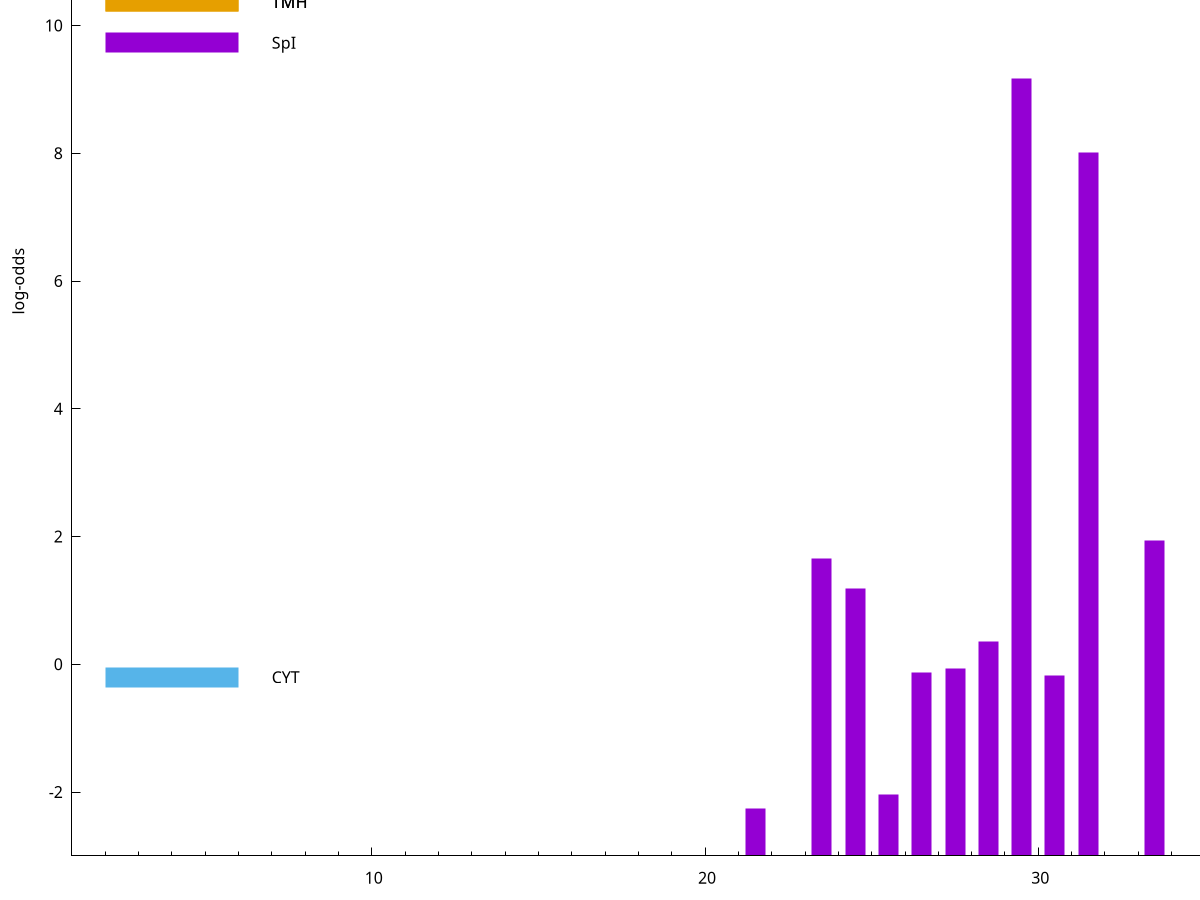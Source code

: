 set title "LipoP predictions for SRR3996254.gff"
set size 2., 1.4
set xrange [1:70] 
set mxtics 10
set yrange [-3:15]
set y2range [0:18]
set ylabel "log-odds"
set term postscript eps color solid "Helvetica" 30
set output "SRR3996254.gff1.eps"
set arrow from 2,10.3703 to 6,10.3703 nohead lt 4 lw 20
set label "TMH" at 7,10.3703
set arrow from 2,9.73267 to 6,9.73267 nohead lt 1 lw 20
set label "SpI" at 7,9.73267
set arrow from 2,-0.200913 to 6,-0.200913 nohead lt 3 lw 20
set label "CYT" at 7,-0.200913
set arrow from 2,10.3703 to 6,10.3703 nohead lt 4 lw 20
set label "TMH" at 7,10.3703
# NOTE: The scores below are the log-odds scores with the threshold
# NOTE: subtracted (a hack to make gnuplot make the histogram all
# NOTE: look nice).
plot "-" axes x1y2 title "" with impulses lt 1 lw 20
29.500000 12.177240
31.500000 11.008550
33.500000 4.944410
23.500000 4.657280
24.500000 4.193730
28.500000 3.357965
27.500000 2.942198
26.500000 2.876592
30.500000 2.826076
25.500000 0.965010
21.500000 0.744580
e
exit
